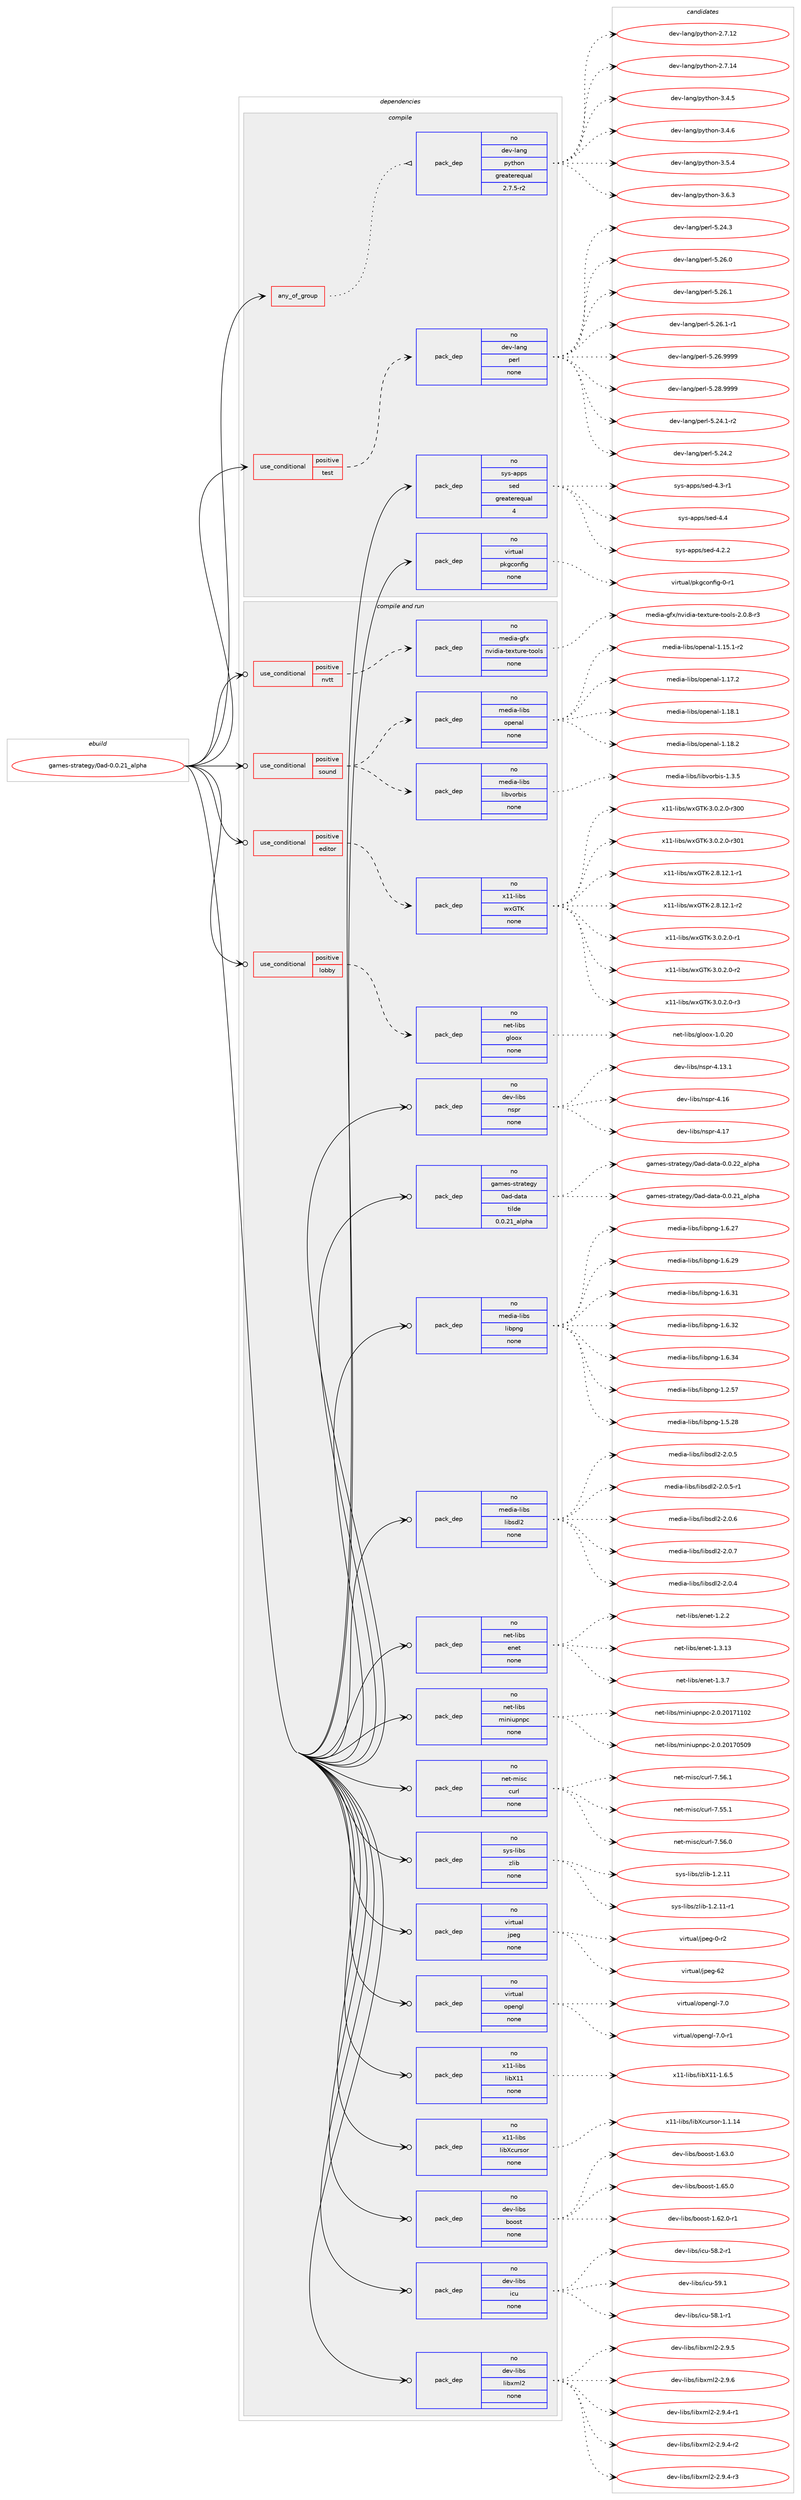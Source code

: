 digraph prolog {

# *************
# Graph options
# *************

newrank=true;
concentrate=true;
compound=true;
graph [rankdir=LR,fontname=Helvetica,fontsize=10,ranksep=1.5];#, ranksep=2.5, nodesep=0.2];
edge  [arrowhead=vee];
node  [fontname=Helvetica,fontsize=10];

# **********
# The ebuild
# **********

subgraph cluster_leftcol {
color=gray;
rank=same;
label=<<i>ebuild</i>>;
id [label="games-strategy/0ad-0.0.21_alpha", color=red, width=4, href="../games-strategy/0ad-0.0.21_alpha.svg"];
}

# ****************
# The dependencies
# ****************

subgraph cluster_midcol {
color=gray;
label=<<i>dependencies</i>>;
subgraph cluster_compile {
fillcolor="#eeeeee";
style=filled;
label=<<i>compile</i>>;
subgraph any4706 {
dependency303996 [label=<<TABLE BORDER="0" CELLBORDER="1" CELLSPACING="0" CELLPADDING="4"><TR><TD CELLPADDING="10">any_of_group</TD></TR></TABLE>>, shape=none, color=red];subgraph pack218136 {
dependency303997 [label=<<TABLE BORDER="0" CELLBORDER="1" CELLSPACING="0" CELLPADDING="4" WIDTH="220"><TR><TD ROWSPAN="6" CELLPADDING="30">pack_dep</TD></TR><TR><TD WIDTH="110">no</TD></TR><TR><TD>dev-lang</TD></TR><TR><TD>python</TD></TR><TR><TD>greaterequal</TD></TR><TR><TD>2.7.5-r2</TD></TR></TABLE>>, shape=none, color=blue];
}
dependency303996:e -> dependency303997:w [weight=20,style="dotted",arrowhead="oinv"];
}
id:e -> dependency303996:w [weight=20,style="solid",arrowhead="vee"];
subgraph cond81099 {
dependency303998 [label=<<TABLE BORDER="0" CELLBORDER="1" CELLSPACING="0" CELLPADDING="4"><TR><TD ROWSPAN="3" CELLPADDING="10">use_conditional</TD></TR><TR><TD>positive</TD></TR><TR><TD>test</TD></TR></TABLE>>, shape=none, color=red];
subgraph pack218137 {
dependency303999 [label=<<TABLE BORDER="0" CELLBORDER="1" CELLSPACING="0" CELLPADDING="4" WIDTH="220"><TR><TD ROWSPAN="6" CELLPADDING="30">pack_dep</TD></TR><TR><TD WIDTH="110">no</TD></TR><TR><TD>dev-lang</TD></TR><TR><TD>perl</TD></TR><TR><TD>none</TD></TR><TR><TD></TD></TR></TABLE>>, shape=none, color=blue];
}
dependency303998:e -> dependency303999:w [weight=20,style="dashed",arrowhead="vee"];
}
id:e -> dependency303998:w [weight=20,style="solid",arrowhead="vee"];
subgraph pack218138 {
dependency304000 [label=<<TABLE BORDER="0" CELLBORDER="1" CELLSPACING="0" CELLPADDING="4" WIDTH="220"><TR><TD ROWSPAN="6" CELLPADDING="30">pack_dep</TD></TR><TR><TD WIDTH="110">no</TD></TR><TR><TD>sys-apps</TD></TR><TR><TD>sed</TD></TR><TR><TD>greaterequal</TD></TR><TR><TD>4</TD></TR></TABLE>>, shape=none, color=blue];
}
id:e -> dependency304000:w [weight=20,style="solid",arrowhead="vee"];
subgraph pack218139 {
dependency304001 [label=<<TABLE BORDER="0" CELLBORDER="1" CELLSPACING="0" CELLPADDING="4" WIDTH="220"><TR><TD ROWSPAN="6" CELLPADDING="30">pack_dep</TD></TR><TR><TD WIDTH="110">no</TD></TR><TR><TD>virtual</TD></TR><TR><TD>pkgconfig</TD></TR><TR><TD>none</TD></TR><TR><TD></TD></TR></TABLE>>, shape=none, color=blue];
}
id:e -> dependency304001:w [weight=20,style="solid",arrowhead="vee"];
}
subgraph cluster_compileandrun {
fillcolor="#eeeeee";
style=filled;
label=<<i>compile and run</i>>;
subgraph cond81100 {
dependency304002 [label=<<TABLE BORDER="0" CELLBORDER="1" CELLSPACING="0" CELLPADDING="4"><TR><TD ROWSPAN="3" CELLPADDING="10">use_conditional</TD></TR><TR><TD>positive</TD></TR><TR><TD>editor</TD></TR></TABLE>>, shape=none, color=red];
subgraph pack218140 {
dependency304003 [label=<<TABLE BORDER="0" CELLBORDER="1" CELLSPACING="0" CELLPADDING="4" WIDTH="220"><TR><TD ROWSPAN="6" CELLPADDING="30">pack_dep</TD></TR><TR><TD WIDTH="110">no</TD></TR><TR><TD>x11-libs</TD></TR><TR><TD>wxGTK</TD></TR><TR><TD>none</TD></TR><TR><TD></TD></TR></TABLE>>, shape=none, color=blue];
}
dependency304002:e -> dependency304003:w [weight=20,style="dashed",arrowhead="vee"];
}
id:e -> dependency304002:w [weight=20,style="solid",arrowhead="odotvee"];
subgraph cond81101 {
dependency304004 [label=<<TABLE BORDER="0" CELLBORDER="1" CELLSPACING="0" CELLPADDING="4"><TR><TD ROWSPAN="3" CELLPADDING="10">use_conditional</TD></TR><TR><TD>positive</TD></TR><TR><TD>lobby</TD></TR></TABLE>>, shape=none, color=red];
subgraph pack218141 {
dependency304005 [label=<<TABLE BORDER="0" CELLBORDER="1" CELLSPACING="0" CELLPADDING="4" WIDTH="220"><TR><TD ROWSPAN="6" CELLPADDING="30">pack_dep</TD></TR><TR><TD WIDTH="110">no</TD></TR><TR><TD>net-libs</TD></TR><TR><TD>gloox</TD></TR><TR><TD>none</TD></TR><TR><TD></TD></TR></TABLE>>, shape=none, color=blue];
}
dependency304004:e -> dependency304005:w [weight=20,style="dashed",arrowhead="vee"];
}
id:e -> dependency304004:w [weight=20,style="solid",arrowhead="odotvee"];
subgraph cond81102 {
dependency304006 [label=<<TABLE BORDER="0" CELLBORDER="1" CELLSPACING="0" CELLPADDING="4"><TR><TD ROWSPAN="3" CELLPADDING="10">use_conditional</TD></TR><TR><TD>positive</TD></TR><TR><TD>nvtt</TD></TR></TABLE>>, shape=none, color=red];
subgraph pack218142 {
dependency304007 [label=<<TABLE BORDER="0" CELLBORDER="1" CELLSPACING="0" CELLPADDING="4" WIDTH="220"><TR><TD ROWSPAN="6" CELLPADDING="30">pack_dep</TD></TR><TR><TD WIDTH="110">no</TD></TR><TR><TD>media-gfx</TD></TR><TR><TD>nvidia-texture-tools</TD></TR><TR><TD>none</TD></TR><TR><TD></TD></TR></TABLE>>, shape=none, color=blue];
}
dependency304006:e -> dependency304007:w [weight=20,style="dashed",arrowhead="vee"];
}
id:e -> dependency304006:w [weight=20,style="solid",arrowhead="odotvee"];
subgraph cond81103 {
dependency304008 [label=<<TABLE BORDER="0" CELLBORDER="1" CELLSPACING="0" CELLPADDING="4"><TR><TD ROWSPAN="3" CELLPADDING="10">use_conditional</TD></TR><TR><TD>positive</TD></TR><TR><TD>sound</TD></TR></TABLE>>, shape=none, color=red];
subgraph pack218143 {
dependency304009 [label=<<TABLE BORDER="0" CELLBORDER="1" CELLSPACING="0" CELLPADDING="4" WIDTH="220"><TR><TD ROWSPAN="6" CELLPADDING="30">pack_dep</TD></TR><TR><TD WIDTH="110">no</TD></TR><TR><TD>media-libs</TD></TR><TR><TD>libvorbis</TD></TR><TR><TD>none</TD></TR><TR><TD></TD></TR></TABLE>>, shape=none, color=blue];
}
dependency304008:e -> dependency304009:w [weight=20,style="dashed",arrowhead="vee"];
subgraph pack218144 {
dependency304010 [label=<<TABLE BORDER="0" CELLBORDER="1" CELLSPACING="0" CELLPADDING="4" WIDTH="220"><TR><TD ROWSPAN="6" CELLPADDING="30">pack_dep</TD></TR><TR><TD WIDTH="110">no</TD></TR><TR><TD>media-libs</TD></TR><TR><TD>openal</TD></TR><TR><TD>none</TD></TR><TR><TD></TD></TR></TABLE>>, shape=none, color=blue];
}
dependency304008:e -> dependency304010:w [weight=20,style="dashed",arrowhead="vee"];
}
id:e -> dependency304008:w [weight=20,style="solid",arrowhead="odotvee"];
subgraph pack218145 {
dependency304011 [label=<<TABLE BORDER="0" CELLBORDER="1" CELLSPACING="0" CELLPADDING="4" WIDTH="220"><TR><TD ROWSPAN="6" CELLPADDING="30">pack_dep</TD></TR><TR><TD WIDTH="110">no</TD></TR><TR><TD>dev-libs</TD></TR><TR><TD>boost</TD></TR><TR><TD>none</TD></TR><TR><TD></TD></TR></TABLE>>, shape=none, color=blue];
}
id:e -> dependency304011:w [weight=20,style="solid",arrowhead="odotvee"];
subgraph pack218146 {
dependency304012 [label=<<TABLE BORDER="0" CELLBORDER="1" CELLSPACING="0" CELLPADDING="4" WIDTH="220"><TR><TD ROWSPAN="6" CELLPADDING="30">pack_dep</TD></TR><TR><TD WIDTH="110">no</TD></TR><TR><TD>dev-libs</TD></TR><TR><TD>icu</TD></TR><TR><TD>none</TD></TR><TR><TD></TD></TR></TABLE>>, shape=none, color=blue];
}
id:e -> dependency304012:w [weight=20,style="solid",arrowhead="odotvee"];
subgraph pack218147 {
dependency304013 [label=<<TABLE BORDER="0" CELLBORDER="1" CELLSPACING="0" CELLPADDING="4" WIDTH="220"><TR><TD ROWSPAN="6" CELLPADDING="30">pack_dep</TD></TR><TR><TD WIDTH="110">no</TD></TR><TR><TD>dev-libs</TD></TR><TR><TD>libxml2</TD></TR><TR><TD>none</TD></TR><TR><TD></TD></TR></TABLE>>, shape=none, color=blue];
}
id:e -> dependency304013:w [weight=20,style="solid",arrowhead="odotvee"];
subgraph pack218148 {
dependency304014 [label=<<TABLE BORDER="0" CELLBORDER="1" CELLSPACING="0" CELLPADDING="4" WIDTH="220"><TR><TD ROWSPAN="6" CELLPADDING="30">pack_dep</TD></TR><TR><TD WIDTH="110">no</TD></TR><TR><TD>dev-libs</TD></TR><TR><TD>nspr</TD></TR><TR><TD>none</TD></TR><TR><TD></TD></TR></TABLE>>, shape=none, color=blue];
}
id:e -> dependency304014:w [weight=20,style="solid",arrowhead="odotvee"];
subgraph pack218149 {
dependency304015 [label=<<TABLE BORDER="0" CELLBORDER="1" CELLSPACING="0" CELLPADDING="4" WIDTH="220"><TR><TD ROWSPAN="6" CELLPADDING="30">pack_dep</TD></TR><TR><TD WIDTH="110">no</TD></TR><TR><TD>games-strategy</TD></TR><TR><TD>0ad-data</TD></TR><TR><TD>tilde</TD></TR><TR><TD>0.0.21_alpha</TD></TR></TABLE>>, shape=none, color=blue];
}
id:e -> dependency304015:w [weight=20,style="solid",arrowhead="odotvee"];
subgraph pack218150 {
dependency304016 [label=<<TABLE BORDER="0" CELLBORDER="1" CELLSPACING="0" CELLPADDING="4" WIDTH="220"><TR><TD ROWSPAN="6" CELLPADDING="30">pack_dep</TD></TR><TR><TD WIDTH="110">no</TD></TR><TR><TD>media-libs</TD></TR><TR><TD>libpng</TD></TR><TR><TD>none</TD></TR><TR><TD></TD></TR></TABLE>>, shape=none, color=blue];
}
id:e -> dependency304016:w [weight=20,style="solid",arrowhead="odotvee"];
subgraph pack218151 {
dependency304017 [label=<<TABLE BORDER="0" CELLBORDER="1" CELLSPACING="0" CELLPADDING="4" WIDTH="220"><TR><TD ROWSPAN="6" CELLPADDING="30">pack_dep</TD></TR><TR><TD WIDTH="110">no</TD></TR><TR><TD>media-libs</TD></TR><TR><TD>libsdl2</TD></TR><TR><TD>none</TD></TR><TR><TD></TD></TR></TABLE>>, shape=none, color=blue];
}
id:e -> dependency304017:w [weight=20,style="solid",arrowhead="odotvee"];
subgraph pack218152 {
dependency304018 [label=<<TABLE BORDER="0" CELLBORDER="1" CELLSPACING="0" CELLPADDING="4" WIDTH="220"><TR><TD ROWSPAN="6" CELLPADDING="30">pack_dep</TD></TR><TR><TD WIDTH="110">no</TD></TR><TR><TD>net-libs</TD></TR><TR><TD>enet</TD></TR><TR><TD>none</TD></TR><TR><TD></TD></TR></TABLE>>, shape=none, color=blue];
}
id:e -> dependency304018:w [weight=20,style="solid",arrowhead="odotvee"];
subgraph pack218153 {
dependency304019 [label=<<TABLE BORDER="0" CELLBORDER="1" CELLSPACING="0" CELLPADDING="4" WIDTH="220"><TR><TD ROWSPAN="6" CELLPADDING="30">pack_dep</TD></TR><TR><TD WIDTH="110">no</TD></TR><TR><TD>net-libs</TD></TR><TR><TD>miniupnpc</TD></TR><TR><TD>none</TD></TR><TR><TD></TD></TR></TABLE>>, shape=none, color=blue];
}
id:e -> dependency304019:w [weight=20,style="solid",arrowhead="odotvee"];
subgraph pack218154 {
dependency304020 [label=<<TABLE BORDER="0" CELLBORDER="1" CELLSPACING="0" CELLPADDING="4" WIDTH="220"><TR><TD ROWSPAN="6" CELLPADDING="30">pack_dep</TD></TR><TR><TD WIDTH="110">no</TD></TR><TR><TD>net-misc</TD></TR><TR><TD>curl</TD></TR><TR><TD>none</TD></TR><TR><TD></TD></TR></TABLE>>, shape=none, color=blue];
}
id:e -> dependency304020:w [weight=20,style="solid",arrowhead="odotvee"];
subgraph pack218155 {
dependency304021 [label=<<TABLE BORDER="0" CELLBORDER="1" CELLSPACING="0" CELLPADDING="4" WIDTH="220"><TR><TD ROWSPAN="6" CELLPADDING="30">pack_dep</TD></TR><TR><TD WIDTH="110">no</TD></TR><TR><TD>sys-libs</TD></TR><TR><TD>zlib</TD></TR><TR><TD>none</TD></TR><TR><TD></TD></TR></TABLE>>, shape=none, color=blue];
}
id:e -> dependency304021:w [weight=20,style="solid",arrowhead="odotvee"];
subgraph pack218156 {
dependency304022 [label=<<TABLE BORDER="0" CELLBORDER="1" CELLSPACING="0" CELLPADDING="4" WIDTH="220"><TR><TD ROWSPAN="6" CELLPADDING="30">pack_dep</TD></TR><TR><TD WIDTH="110">no</TD></TR><TR><TD>virtual</TD></TR><TR><TD>jpeg</TD></TR><TR><TD>none</TD></TR><TR><TD></TD></TR></TABLE>>, shape=none, color=blue];
}
id:e -> dependency304022:w [weight=20,style="solid",arrowhead="odotvee"];
subgraph pack218157 {
dependency304023 [label=<<TABLE BORDER="0" CELLBORDER="1" CELLSPACING="0" CELLPADDING="4" WIDTH="220"><TR><TD ROWSPAN="6" CELLPADDING="30">pack_dep</TD></TR><TR><TD WIDTH="110">no</TD></TR><TR><TD>virtual</TD></TR><TR><TD>opengl</TD></TR><TR><TD>none</TD></TR><TR><TD></TD></TR></TABLE>>, shape=none, color=blue];
}
id:e -> dependency304023:w [weight=20,style="solid",arrowhead="odotvee"];
subgraph pack218158 {
dependency304024 [label=<<TABLE BORDER="0" CELLBORDER="1" CELLSPACING="0" CELLPADDING="4" WIDTH="220"><TR><TD ROWSPAN="6" CELLPADDING="30">pack_dep</TD></TR><TR><TD WIDTH="110">no</TD></TR><TR><TD>x11-libs</TD></TR><TR><TD>libX11</TD></TR><TR><TD>none</TD></TR><TR><TD></TD></TR></TABLE>>, shape=none, color=blue];
}
id:e -> dependency304024:w [weight=20,style="solid",arrowhead="odotvee"];
subgraph pack218159 {
dependency304025 [label=<<TABLE BORDER="0" CELLBORDER="1" CELLSPACING="0" CELLPADDING="4" WIDTH="220"><TR><TD ROWSPAN="6" CELLPADDING="30">pack_dep</TD></TR><TR><TD WIDTH="110">no</TD></TR><TR><TD>x11-libs</TD></TR><TR><TD>libXcursor</TD></TR><TR><TD>none</TD></TR><TR><TD></TD></TR></TABLE>>, shape=none, color=blue];
}
id:e -> dependency304025:w [weight=20,style="solid",arrowhead="odotvee"];
}
subgraph cluster_run {
fillcolor="#eeeeee";
style=filled;
label=<<i>run</i>>;
}
}

# **************
# The candidates
# **************

subgraph cluster_choices {
rank=same;
color=gray;
label=<<i>candidates</i>>;

subgraph choice218136 {
color=black;
nodesep=1;
choice10010111845108971101034711212111610411111045504655464950 [label="dev-lang/python-2.7.12", color=red, width=4,href="../dev-lang/python-2.7.12.svg"];
choice10010111845108971101034711212111610411111045504655464952 [label="dev-lang/python-2.7.14", color=red, width=4,href="../dev-lang/python-2.7.14.svg"];
choice100101118451089711010347112121116104111110455146524653 [label="dev-lang/python-3.4.5", color=red, width=4,href="../dev-lang/python-3.4.5.svg"];
choice100101118451089711010347112121116104111110455146524654 [label="dev-lang/python-3.4.6", color=red, width=4,href="../dev-lang/python-3.4.6.svg"];
choice100101118451089711010347112121116104111110455146534652 [label="dev-lang/python-3.5.4", color=red, width=4,href="../dev-lang/python-3.5.4.svg"];
choice100101118451089711010347112121116104111110455146544651 [label="dev-lang/python-3.6.3", color=red, width=4,href="../dev-lang/python-3.6.3.svg"];
dependency303997:e -> choice10010111845108971101034711212111610411111045504655464950:w [style=dotted,weight="100"];
dependency303997:e -> choice10010111845108971101034711212111610411111045504655464952:w [style=dotted,weight="100"];
dependency303997:e -> choice100101118451089711010347112121116104111110455146524653:w [style=dotted,weight="100"];
dependency303997:e -> choice100101118451089711010347112121116104111110455146524654:w [style=dotted,weight="100"];
dependency303997:e -> choice100101118451089711010347112121116104111110455146534652:w [style=dotted,weight="100"];
dependency303997:e -> choice100101118451089711010347112121116104111110455146544651:w [style=dotted,weight="100"];
}
subgraph choice218137 {
color=black;
nodesep=1;
choice100101118451089711010347112101114108455346505246494511450 [label="dev-lang/perl-5.24.1-r2", color=red, width=4,href="../dev-lang/perl-5.24.1-r2.svg"];
choice10010111845108971101034711210111410845534650524650 [label="dev-lang/perl-5.24.2", color=red, width=4,href="../dev-lang/perl-5.24.2.svg"];
choice10010111845108971101034711210111410845534650524651 [label="dev-lang/perl-5.24.3", color=red, width=4,href="../dev-lang/perl-5.24.3.svg"];
choice10010111845108971101034711210111410845534650544648 [label="dev-lang/perl-5.26.0", color=red, width=4,href="../dev-lang/perl-5.26.0.svg"];
choice10010111845108971101034711210111410845534650544649 [label="dev-lang/perl-5.26.1", color=red, width=4,href="../dev-lang/perl-5.26.1.svg"];
choice100101118451089711010347112101114108455346505446494511449 [label="dev-lang/perl-5.26.1-r1", color=red, width=4,href="../dev-lang/perl-5.26.1-r1.svg"];
choice10010111845108971101034711210111410845534650544657575757 [label="dev-lang/perl-5.26.9999", color=red, width=4,href="../dev-lang/perl-5.26.9999.svg"];
choice10010111845108971101034711210111410845534650564657575757 [label="dev-lang/perl-5.28.9999", color=red, width=4,href="../dev-lang/perl-5.28.9999.svg"];
dependency303999:e -> choice100101118451089711010347112101114108455346505246494511450:w [style=dotted,weight="100"];
dependency303999:e -> choice10010111845108971101034711210111410845534650524650:w [style=dotted,weight="100"];
dependency303999:e -> choice10010111845108971101034711210111410845534650524651:w [style=dotted,weight="100"];
dependency303999:e -> choice10010111845108971101034711210111410845534650544648:w [style=dotted,weight="100"];
dependency303999:e -> choice10010111845108971101034711210111410845534650544649:w [style=dotted,weight="100"];
dependency303999:e -> choice100101118451089711010347112101114108455346505446494511449:w [style=dotted,weight="100"];
dependency303999:e -> choice10010111845108971101034711210111410845534650544657575757:w [style=dotted,weight="100"];
dependency303999:e -> choice10010111845108971101034711210111410845534650564657575757:w [style=dotted,weight="100"];
}
subgraph choice218138 {
color=black;
nodesep=1;
choice115121115459711211211547115101100455246504650 [label="sys-apps/sed-4.2.2", color=red, width=4,href="../sys-apps/sed-4.2.2.svg"];
choice115121115459711211211547115101100455246514511449 [label="sys-apps/sed-4.3-r1", color=red, width=4,href="../sys-apps/sed-4.3-r1.svg"];
choice11512111545971121121154711510110045524652 [label="sys-apps/sed-4.4", color=red, width=4,href="../sys-apps/sed-4.4.svg"];
dependency304000:e -> choice115121115459711211211547115101100455246504650:w [style=dotted,weight="100"];
dependency304000:e -> choice115121115459711211211547115101100455246514511449:w [style=dotted,weight="100"];
dependency304000:e -> choice11512111545971121121154711510110045524652:w [style=dotted,weight="100"];
}
subgraph choice218139 {
color=black;
nodesep=1;
choice11810511411611797108471121071039911111010210510345484511449 [label="virtual/pkgconfig-0-r1", color=red, width=4,href="../virtual/pkgconfig-0-r1.svg"];
dependency304001:e -> choice11810511411611797108471121071039911111010210510345484511449:w [style=dotted,weight="100"];
}
subgraph choice218140 {
color=black;
nodesep=1;
choice12049494510810598115471191207184754550465646495046494511449 [label="x11-libs/wxGTK-2.8.12.1-r1", color=red, width=4,href="../x11-libs/wxGTK-2.8.12.1-r1.svg"];
choice12049494510810598115471191207184754550465646495046494511450 [label="x11-libs/wxGTK-2.8.12.1-r2", color=red, width=4,href="../x11-libs/wxGTK-2.8.12.1-r2.svg"];
choice120494945108105981154711912071847545514648465046484511449 [label="x11-libs/wxGTK-3.0.2.0-r1", color=red, width=4,href="../x11-libs/wxGTK-3.0.2.0-r1.svg"];
choice120494945108105981154711912071847545514648465046484511450 [label="x11-libs/wxGTK-3.0.2.0-r2", color=red, width=4,href="../x11-libs/wxGTK-3.0.2.0-r2.svg"];
choice120494945108105981154711912071847545514648465046484511451 [label="x11-libs/wxGTK-3.0.2.0-r3", color=red, width=4,href="../x11-libs/wxGTK-3.0.2.0-r3.svg"];
choice1204949451081059811547119120718475455146484650464845114514848 [label="x11-libs/wxGTK-3.0.2.0-r300", color=red, width=4,href="../x11-libs/wxGTK-3.0.2.0-r300.svg"];
choice1204949451081059811547119120718475455146484650464845114514849 [label="x11-libs/wxGTK-3.0.2.0-r301", color=red, width=4,href="../x11-libs/wxGTK-3.0.2.0-r301.svg"];
dependency304003:e -> choice12049494510810598115471191207184754550465646495046494511449:w [style=dotted,weight="100"];
dependency304003:e -> choice12049494510810598115471191207184754550465646495046494511450:w [style=dotted,weight="100"];
dependency304003:e -> choice120494945108105981154711912071847545514648465046484511449:w [style=dotted,weight="100"];
dependency304003:e -> choice120494945108105981154711912071847545514648465046484511450:w [style=dotted,weight="100"];
dependency304003:e -> choice120494945108105981154711912071847545514648465046484511451:w [style=dotted,weight="100"];
dependency304003:e -> choice1204949451081059811547119120718475455146484650464845114514848:w [style=dotted,weight="100"];
dependency304003:e -> choice1204949451081059811547119120718475455146484650464845114514849:w [style=dotted,weight="100"];
}
subgraph choice218141 {
color=black;
nodesep=1;
choice11010111645108105981154710310811111112045494648465048 [label="net-libs/gloox-1.0.20", color=red, width=4,href="../net-libs/gloox-1.0.20.svg"];
dependency304005:e -> choice11010111645108105981154710310811111112045494648465048:w [style=dotted,weight="100"];
}
subgraph choice218142 {
color=black;
nodesep=1;
choice1091011001059745103102120471101181051001059745116101120116117114101451161111111081154550464846564511451 [label="media-gfx/nvidia-texture-tools-2.0.8-r3", color=red, width=4,href="../media-gfx/nvidia-texture-tools-2.0.8-r3.svg"];
dependency304007:e -> choice1091011001059745103102120471101181051001059745116101120116117114101451161111111081154550464846564511451:w [style=dotted,weight="100"];
}
subgraph choice218143 {
color=black;
nodesep=1;
choice109101100105974510810598115471081059811811111498105115454946514653 [label="media-libs/libvorbis-1.3.5", color=red, width=4,href="../media-libs/libvorbis-1.3.5.svg"];
dependency304009:e -> choice109101100105974510810598115471081059811811111498105115454946514653:w [style=dotted,weight="100"];
}
subgraph choice218144 {
color=black;
nodesep=1;
choice1091011001059745108105981154711111210111097108454946495346494511450 [label="media-libs/openal-1.15.1-r2", color=red, width=4,href="../media-libs/openal-1.15.1-r2.svg"];
choice109101100105974510810598115471111121011109710845494649554650 [label="media-libs/openal-1.17.2", color=red, width=4,href="../media-libs/openal-1.17.2.svg"];
choice109101100105974510810598115471111121011109710845494649564649 [label="media-libs/openal-1.18.1", color=red, width=4,href="../media-libs/openal-1.18.1.svg"];
choice109101100105974510810598115471111121011109710845494649564650 [label="media-libs/openal-1.18.2", color=red, width=4,href="../media-libs/openal-1.18.2.svg"];
dependency304010:e -> choice1091011001059745108105981154711111210111097108454946495346494511450:w [style=dotted,weight="100"];
dependency304010:e -> choice109101100105974510810598115471111121011109710845494649554650:w [style=dotted,weight="100"];
dependency304010:e -> choice109101100105974510810598115471111121011109710845494649564649:w [style=dotted,weight="100"];
dependency304010:e -> choice109101100105974510810598115471111121011109710845494649564650:w [style=dotted,weight="100"];
}
subgraph choice218145 {
color=black;
nodesep=1;
choice10010111845108105981154798111111115116454946545046484511449 [label="dev-libs/boost-1.62.0-r1", color=red, width=4,href="../dev-libs/boost-1.62.0-r1.svg"];
choice1001011184510810598115479811111111511645494654514648 [label="dev-libs/boost-1.63.0", color=red, width=4,href="../dev-libs/boost-1.63.0.svg"];
choice1001011184510810598115479811111111511645494654534648 [label="dev-libs/boost-1.65.0", color=red, width=4,href="../dev-libs/boost-1.65.0.svg"];
dependency304011:e -> choice10010111845108105981154798111111115116454946545046484511449:w [style=dotted,weight="100"];
dependency304011:e -> choice1001011184510810598115479811111111511645494654514648:w [style=dotted,weight="100"];
dependency304011:e -> choice1001011184510810598115479811111111511645494654534648:w [style=dotted,weight="100"];
}
subgraph choice218146 {
color=black;
nodesep=1;
choice1001011184510810598115471059911745535646494511449 [label="dev-libs/icu-58.1-r1", color=red, width=4,href="../dev-libs/icu-58.1-r1.svg"];
choice1001011184510810598115471059911745535646504511449 [label="dev-libs/icu-58.2-r1", color=red, width=4,href="../dev-libs/icu-58.2-r1.svg"];
choice100101118451081059811547105991174553574649 [label="dev-libs/icu-59.1", color=red, width=4,href="../dev-libs/icu-59.1.svg"];
dependency304012:e -> choice1001011184510810598115471059911745535646494511449:w [style=dotted,weight="100"];
dependency304012:e -> choice1001011184510810598115471059911745535646504511449:w [style=dotted,weight="100"];
dependency304012:e -> choice100101118451081059811547105991174553574649:w [style=dotted,weight="100"];
}
subgraph choice218147 {
color=black;
nodesep=1;
choice10010111845108105981154710810598120109108504550465746524511449 [label="dev-libs/libxml2-2.9.4-r1", color=red, width=4,href="../dev-libs/libxml2-2.9.4-r1.svg"];
choice10010111845108105981154710810598120109108504550465746524511450 [label="dev-libs/libxml2-2.9.4-r2", color=red, width=4,href="../dev-libs/libxml2-2.9.4-r2.svg"];
choice10010111845108105981154710810598120109108504550465746524511451 [label="dev-libs/libxml2-2.9.4-r3", color=red, width=4,href="../dev-libs/libxml2-2.9.4-r3.svg"];
choice1001011184510810598115471081059812010910850455046574653 [label="dev-libs/libxml2-2.9.5", color=red, width=4,href="../dev-libs/libxml2-2.9.5.svg"];
choice1001011184510810598115471081059812010910850455046574654 [label="dev-libs/libxml2-2.9.6", color=red, width=4,href="../dev-libs/libxml2-2.9.6.svg"];
dependency304013:e -> choice10010111845108105981154710810598120109108504550465746524511449:w [style=dotted,weight="100"];
dependency304013:e -> choice10010111845108105981154710810598120109108504550465746524511450:w [style=dotted,weight="100"];
dependency304013:e -> choice10010111845108105981154710810598120109108504550465746524511451:w [style=dotted,weight="100"];
dependency304013:e -> choice1001011184510810598115471081059812010910850455046574653:w [style=dotted,weight="100"];
dependency304013:e -> choice1001011184510810598115471081059812010910850455046574654:w [style=dotted,weight="100"];
}
subgraph choice218148 {
color=black;
nodesep=1;
choice10010111845108105981154711011511211445524649514649 [label="dev-libs/nspr-4.13.1", color=red, width=4,href="../dev-libs/nspr-4.13.1.svg"];
choice1001011184510810598115471101151121144552464954 [label="dev-libs/nspr-4.16", color=red, width=4,href="../dev-libs/nspr-4.16.svg"];
choice1001011184510810598115471101151121144552464955 [label="dev-libs/nspr-4.17", color=red, width=4,href="../dev-libs/nspr-4.17.svg"];
dependency304014:e -> choice10010111845108105981154711011511211445524649514649:w [style=dotted,weight="100"];
dependency304014:e -> choice1001011184510810598115471101151121144552464954:w [style=dotted,weight="100"];
dependency304014:e -> choice1001011184510810598115471101151121144552464955:w [style=dotted,weight="100"];
}
subgraph choice218149 {
color=black;
nodesep=1;
choice10397109101115451151161149711610110312147489710045100971169745484648465049959710811210497 [label="games-strategy/0ad-data-0.0.21_alpha", color=red, width=4,href="../games-strategy/0ad-data-0.0.21_alpha.svg"];
choice10397109101115451151161149711610110312147489710045100971169745484648465050959710811210497 [label="games-strategy/0ad-data-0.0.22_alpha", color=red, width=4,href="../games-strategy/0ad-data-0.0.22_alpha.svg"];
dependency304015:e -> choice10397109101115451151161149711610110312147489710045100971169745484648465049959710811210497:w [style=dotted,weight="100"];
dependency304015:e -> choice10397109101115451151161149711610110312147489710045100971169745484648465050959710811210497:w [style=dotted,weight="100"];
}
subgraph choice218150 {
color=black;
nodesep=1;
choice109101100105974510810598115471081059811211010345494650465355 [label="media-libs/libpng-1.2.57", color=red, width=4,href="../media-libs/libpng-1.2.57.svg"];
choice109101100105974510810598115471081059811211010345494653465056 [label="media-libs/libpng-1.5.28", color=red, width=4,href="../media-libs/libpng-1.5.28.svg"];
choice109101100105974510810598115471081059811211010345494654465055 [label="media-libs/libpng-1.6.27", color=red, width=4,href="../media-libs/libpng-1.6.27.svg"];
choice109101100105974510810598115471081059811211010345494654465057 [label="media-libs/libpng-1.6.29", color=red, width=4,href="../media-libs/libpng-1.6.29.svg"];
choice109101100105974510810598115471081059811211010345494654465149 [label="media-libs/libpng-1.6.31", color=red, width=4,href="../media-libs/libpng-1.6.31.svg"];
choice109101100105974510810598115471081059811211010345494654465150 [label="media-libs/libpng-1.6.32", color=red, width=4,href="../media-libs/libpng-1.6.32.svg"];
choice109101100105974510810598115471081059811211010345494654465152 [label="media-libs/libpng-1.6.34", color=red, width=4,href="../media-libs/libpng-1.6.34.svg"];
dependency304016:e -> choice109101100105974510810598115471081059811211010345494650465355:w [style=dotted,weight="100"];
dependency304016:e -> choice109101100105974510810598115471081059811211010345494653465056:w [style=dotted,weight="100"];
dependency304016:e -> choice109101100105974510810598115471081059811211010345494654465055:w [style=dotted,weight="100"];
dependency304016:e -> choice109101100105974510810598115471081059811211010345494654465057:w [style=dotted,weight="100"];
dependency304016:e -> choice109101100105974510810598115471081059811211010345494654465149:w [style=dotted,weight="100"];
dependency304016:e -> choice109101100105974510810598115471081059811211010345494654465150:w [style=dotted,weight="100"];
dependency304016:e -> choice109101100105974510810598115471081059811211010345494654465152:w [style=dotted,weight="100"];
}
subgraph choice218151 {
color=black;
nodesep=1;
choice109101100105974510810598115471081059811510010850455046484652 [label="media-libs/libsdl2-2.0.4", color=red, width=4,href="../media-libs/libsdl2-2.0.4.svg"];
choice109101100105974510810598115471081059811510010850455046484653 [label="media-libs/libsdl2-2.0.5", color=red, width=4,href="../media-libs/libsdl2-2.0.5.svg"];
choice1091011001059745108105981154710810598115100108504550464846534511449 [label="media-libs/libsdl2-2.0.5-r1", color=red, width=4,href="../media-libs/libsdl2-2.0.5-r1.svg"];
choice109101100105974510810598115471081059811510010850455046484654 [label="media-libs/libsdl2-2.0.6", color=red, width=4,href="../media-libs/libsdl2-2.0.6.svg"];
choice109101100105974510810598115471081059811510010850455046484655 [label="media-libs/libsdl2-2.0.7", color=red, width=4,href="../media-libs/libsdl2-2.0.7.svg"];
dependency304017:e -> choice109101100105974510810598115471081059811510010850455046484652:w [style=dotted,weight="100"];
dependency304017:e -> choice109101100105974510810598115471081059811510010850455046484653:w [style=dotted,weight="100"];
dependency304017:e -> choice1091011001059745108105981154710810598115100108504550464846534511449:w [style=dotted,weight="100"];
dependency304017:e -> choice109101100105974510810598115471081059811510010850455046484654:w [style=dotted,weight="100"];
dependency304017:e -> choice109101100105974510810598115471081059811510010850455046484655:w [style=dotted,weight="100"];
}
subgraph choice218152 {
color=black;
nodesep=1;
choice110101116451081059811547101110101116454946504650 [label="net-libs/enet-1.2.2", color=red, width=4,href="../net-libs/enet-1.2.2.svg"];
choice11010111645108105981154710111010111645494651464951 [label="net-libs/enet-1.3.13", color=red, width=4,href="../net-libs/enet-1.3.13.svg"];
choice110101116451081059811547101110101116454946514655 [label="net-libs/enet-1.3.7", color=red, width=4,href="../net-libs/enet-1.3.7.svg"];
dependency304018:e -> choice110101116451081059811547101110101116454946504650:w [style=dotted,weight="100"];
dependency304018:e -> choice11010111645108105981154710111010111645494651464951:w [style=dotted,weight="100"];
dependency304018:e -> choice110101116451081059811547101110101116454946514655:w [style=dotted,weight="100"];
}
subgraph choice218153 {
color=black;
nodesep=1;
choice1101011164510810598115471091051101051171121101129945504648465048495548534857 [label="net-libs/miniupnpc-2.0.20170509", color=red, width=4,href="../net-libs/miniupnpc-2.0.20170509.svg"];
choice1101011164510810598115471091051101051171121101129945504648465048495549494850 [label="net-libs/miniupnpc-2.0.20171102", color=red, width=4,href="../net-libs/miniupnpc-2.0.20171102.svg"];
dependency304019:e -> choice1101011164510810598115471091051101051171121101129945504648465048495548534857:w [style=dotted,weight="100"];
dependency304019:e -> choice1101011164510810598115471091051101051171121101129945504648465048495549494850:w [style=dotted,weight="100"];
}
subgraph choice218154 {
color=black;
nodesep=1;
choice1101011164510910511599479911711410845554653534649 [label="net-misc/curl-7.55.1", color=red, width=4,href="../net-misc/curl-7.55.1.svg"];
choice1101011164510910511599479911711410845554653544648 [label="net-misc/curl-7.56.0", color=red, width=4,href="../net-misc/curl-7.56.0.svg"];
choice1101011164510910511599479911711410845554653544649 [label="net-misc/curl-7.56.1", color=red, width=4,href="../net-misc/curl-7.56.1.svg"];
dependency304020:e -> choice1101011164510910511599479911711410845554653534649:w [style=dotted,weight="100"];
dependency304020:e -> choice1101011164510910511599479911711410845554653544648:w [style=dotted,weight="100"];
dependency304020:e -> choice1101011164510910511599479911711410845554653544649:w [style=dotted,weight="100"];
}
subgraph choice218155 {
color=black;
nodesep=1;
choice1151211154510810598115471221081059845494650464949 [label="sys-libs/zlib-1.2.11", color=red, width=4,href="../sys-libs/zlib-1.2.11.svg"];
choice11512111545108105981154712210810598454946504649494511449 [label="sys-libs/zlib-1.2.11-r1", color=red, width=4,href="../sys-libs/zlib-1.2.11-r1.svg"];
dependency304021:e -> choice1151211154510810598115471221081059845494650464949:w [style=dotted,weight="100"];
dependency304021:e -> choice11512111545108105981154712210810598454946504649494511449:w [style=dotted,weight="100"];
}
subgraph choice218156 {
color=black;
nodesep=1;
choice118105114116117971084710611210110345484511450 [label="virtual/jpeg-0-r2", color=red, width=4,href="../virtual/jpeg-0-r2.svg"];
choice1181051141161179710847106112101103455450 [label="virtual/jpeg-62", color=red, width=4,href="../virtual/jpeg-62.svg"];
dependency304022:e -> choice118105114116117971084710611210110345484511450:w [style=dotted,weight="100"];
dependency304022:e -> choice1181051141161179710847106112101103455450:w [style=dotted,weight="100"];
}
subgraph choice218157 {
color=black;
nodesep=1;
choice118105114116117971084711111210111010310845554648 [label="virtual/opengl-7.0", color=red, width=4,href="../virtual/opengl-7.0.svg"];
choice1181051141161179710847111112101110103108455546484511449 [label="virtual/opengl-7.0-r1", color=red, width=4,href="../virtual/opengl-7.0-r1.svg"];
dependency304023:e -> choice118105114116117971084711111210111010310845554648:w [style=dotted,weight="100"];
dependency304023:e -> choice1181051141161179710847111112101110103108455546484511449:w [style=dotted,weight="100"];
}
subgraph choice218158 {
color=black;
nodesep=1;
choice120494945108105981154710810598884949454946544653 [label="x11-libs/libX11-1.6.5", color=red, width=4,href="../x11-libs/libX11-1.6.5.svg"];
dependency304024:e -> choice120494945108105981154710810598884949454946544653:w [style=dotted,weight="100"];
}
subgraph choice218159 {
color=black;
nodesep=1;
choice120494945108105981154710810598889911711411511111445494649464952 [label="x11-libs/libXcursor-1.1.14", color=red, width=4,href="../x11-libs/libXcursor-1.1.14.svg"];
dependency304025:e -> choice120494945108105981154710810598889911711411511111445494649464952:w [style=dotted,weight="100"];
}
}

}
